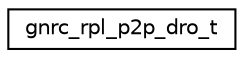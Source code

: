 digraph "Graphical Class Hierarchy"
{
 // LATEX_PDF_SIZE
  edge [fontname="Helvetica",fontsize="10",labelfontname="Helvetica",labelfontsize="10"];
  node [fontname="Helvetica",fontsize="10",shape=record];
  rankdir="LR";
  Node0 [label="gnrc_rpl_p2p_dro_t",height=0.2,width=0.4,color="black", fillcolor="white", style="filled",URL="$structgnrc__rpl__p2p__dro__t.html",tooltip="P2P Discovery Reply Object (P2P-DRO)"];
}
